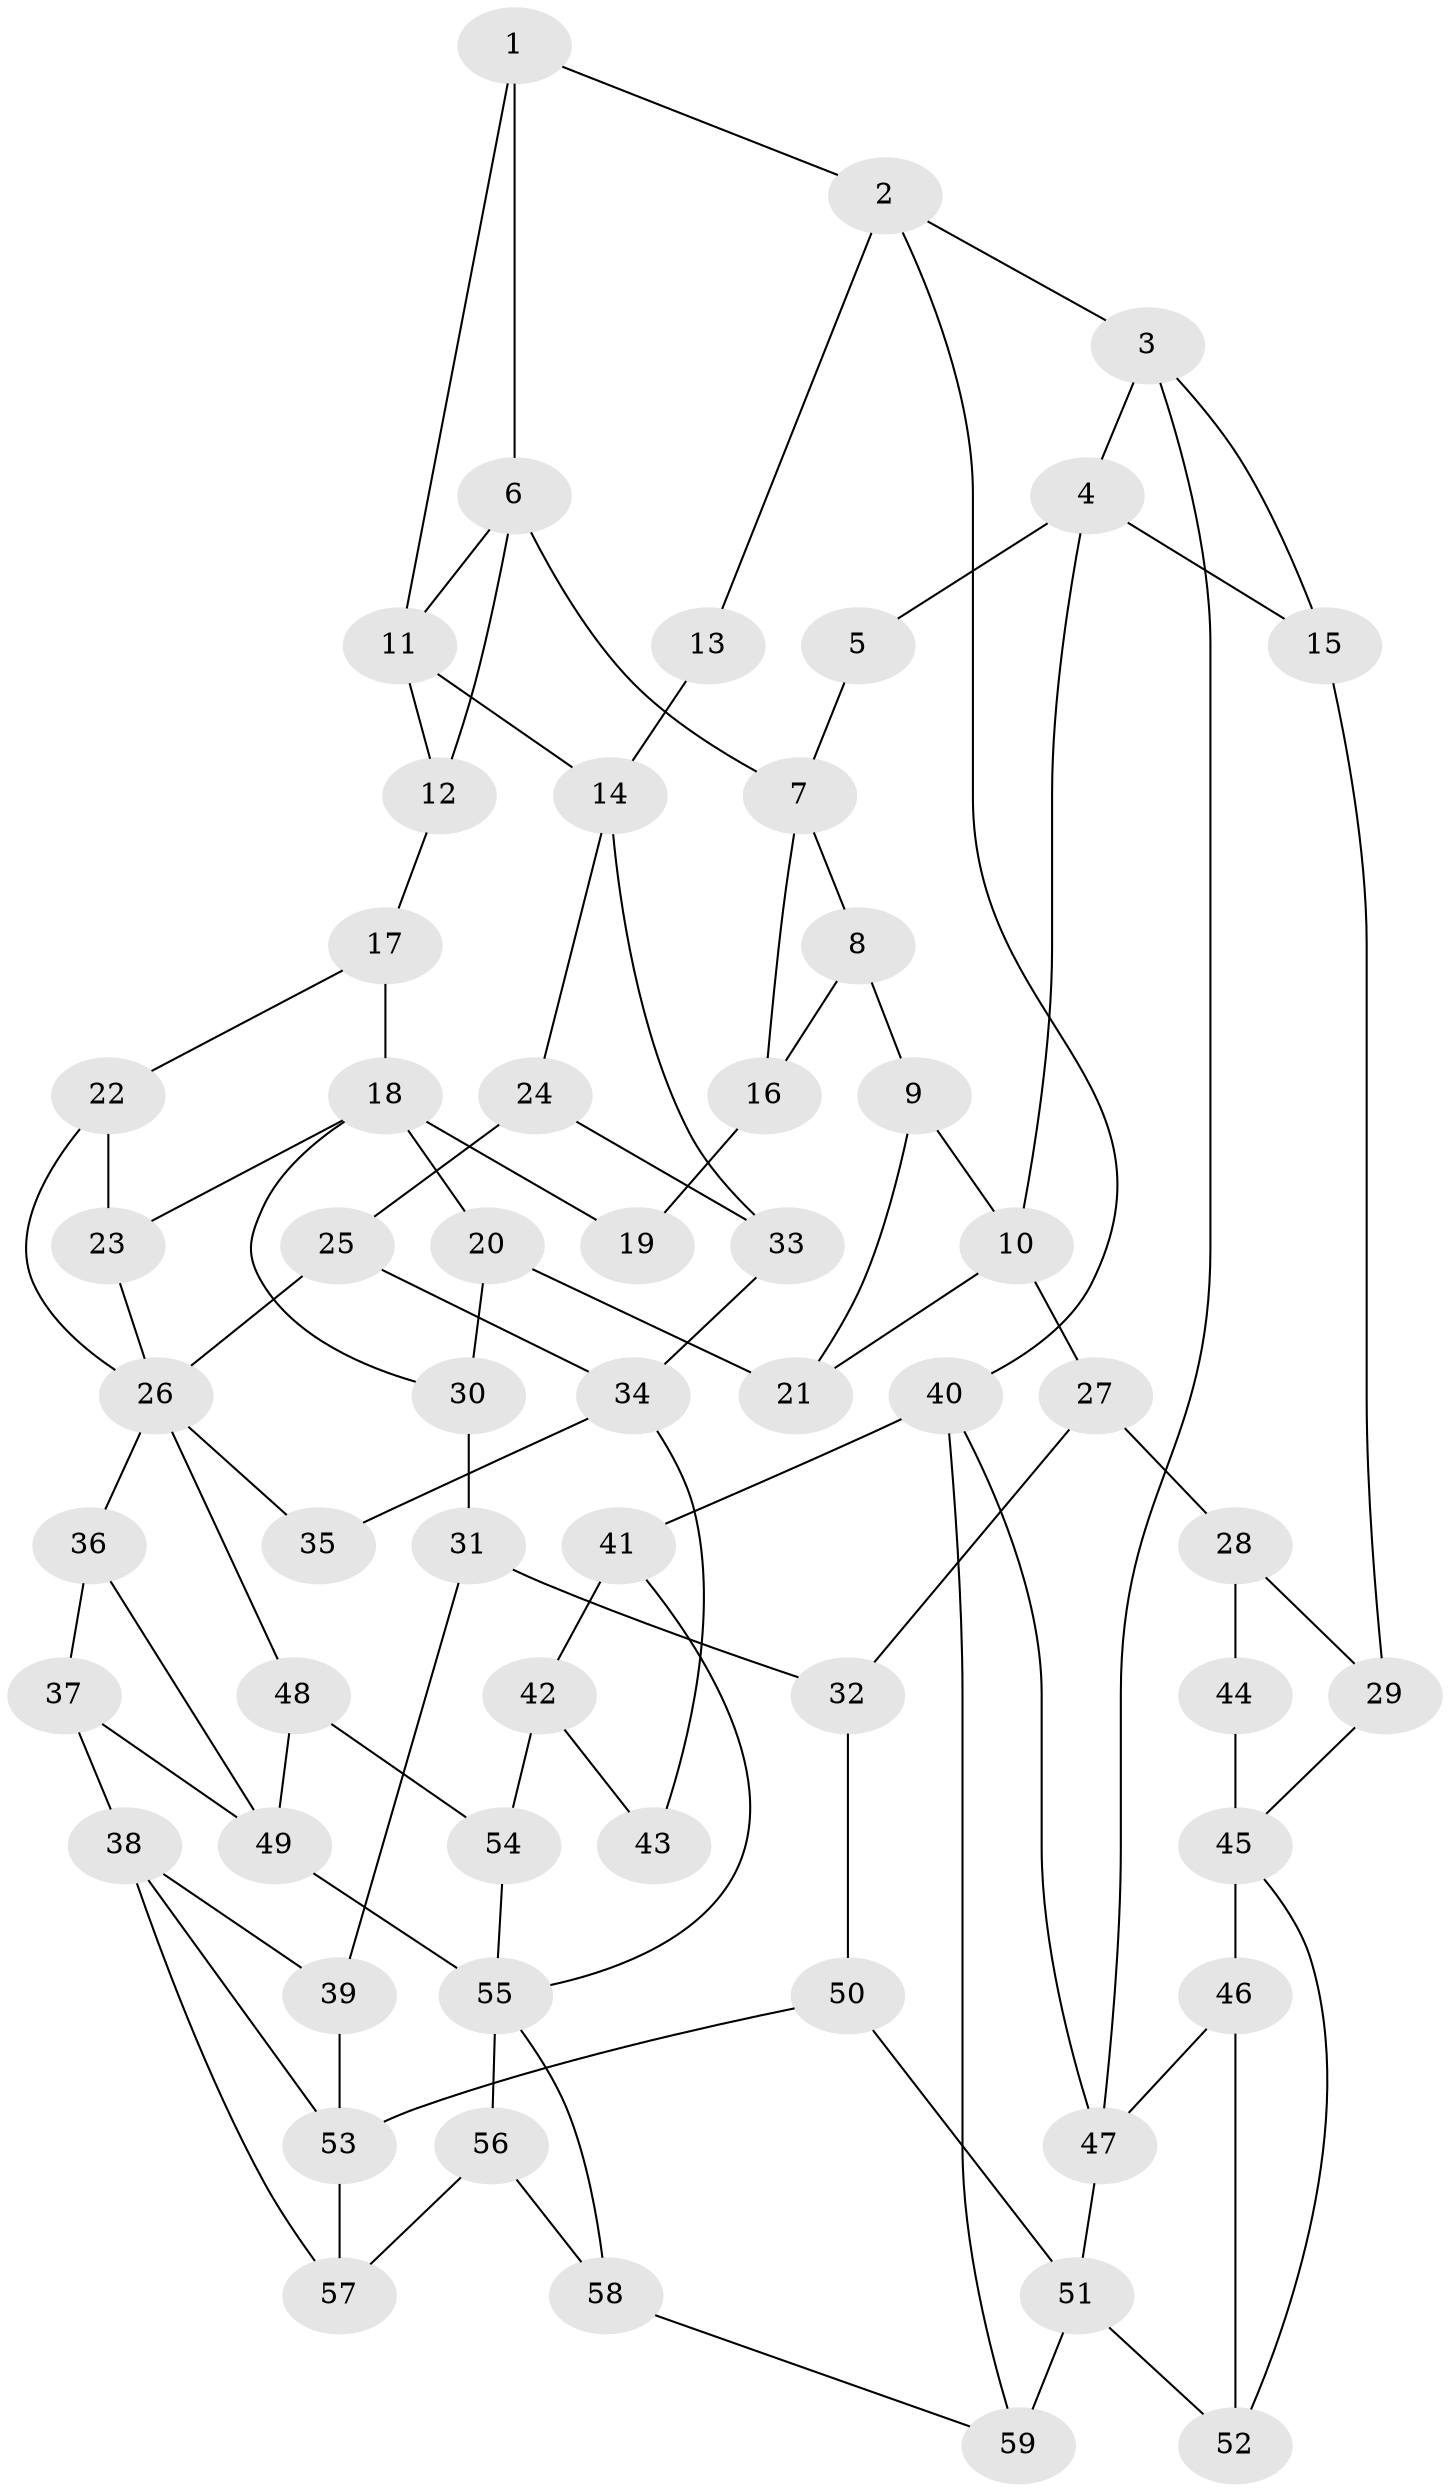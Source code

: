// original degree distribution, {3: 0.01694915254237288, 5: 0.5423728813559322, 6: 0.211864406779661, 4: 0.2288135593220339}
// Generated by graph-tools (version 1.1) at 2025/54/03/04/25 22:54:21]
// undirected, 59 vertices, 97 edges
graph export_dot {
  node [color=gray90,style=filled];
  1;
  2;
  3;
  4;
  5;
  6;
  7;
  8;
  9;
  10;
  11;
  12;
  13;
  14;
  15;
  16;
  17;
  18;
  19;
  20;
  21;
  22;
  23;
  24;
  25;
  26;
  27;
  28;
  29;
  30;
  31;
  32;
  33;
  34;
  35;
  36;
  37;
  38;
  39;
  40;
  41;
  42;
  43;
  44;
  45;
  46;
  47;
  48;
  49;
  50;
  51;
  52;
  53;
  54;
  55;
  56;
  57;
  58;
  59;
  1 -- 2 [weight=1.0];
  1 -- 6 [weight=1.0];
  1 -- 11 [weight=1.0];
  2 -- 3 [weight=1.0];
  2 -- 13 [weight=1.0];
  2 -- 40 [weight=1.0];
  3 -- 4 [weight=1.0];
  3 -- 15 [weight=1.0];
  3 -- 47 [weight=1.0];
  4 -- 5 [weight=1.0];
  4 -- 10 [weight=2.0];
  4 -- 15 [weight=1.0];
  5 -- 7 [weight=2.0];
  6 -- 7 [weight=2.0];
  6 -- 11 [weight=1.0];
  6 -- 12 [weight=2.0];
  7 -- 8 [weight=1.0];
  7 -- 16 [weight=1.0];
  8 -- 9 [weight=1.0];
  8 -- 16 [weight=1.0];
  9 -- 10 [weight=1.0];
  9 -- 21 [weight=1.0];
  10 -- 21 [weight=1.0];
  10 -- 27 [weight=2.0];
  11 -- 12 [weight=1.0];
  11 -- 14 [weight=2.0];
  12 -- 17 [weight=1.0];
  13 -- 14 [weight=2.0];
  14 -- 24 [weight=1.0];
  14 -- 33 [weight=1.0];
  15 -- 29 [weight=1.0];
  16 -- 19 [weight=1.0];
  17 -- 18 [weight=1.0];
  17 -- 22 [weight=1.0];
  18 -- 19 [weight=2.0];
  18 -- 20 [weight=1.0];
  18 -- 23 [weight=1.0];
  18 -- 30 [weight=1.0];
  20 -- 21 [weight=1.0];
  20 -- 30 [weight=1.0];
  22 -- 23 [weight=1.0];
  22 -- 26 [weight=1.0];
  23 -- 26 [weight=1.0];
  24 -- 25 [weight=1.0];
  24 -- 33 [weight=1.0];
  25 -- 26 [weight=1.0];
  25 -- 34 [weight=1.0];
  26 -- 35 [weight=1.0];
  26 -- 36 [weight=1.0];
  26 -- 48 [weight=1.0];
  27 -- 28 [weight=2.0];
  27 -- 32 [weight=1.0];
  28 -- 29 [weight=2.0];
  28 -- 44 [weight=2.0];
  29 -- 45 [weight=1.0];
  30 -- 31 [weight=1.0];
  31 -- 32 [weight=1.0];
  31 -- 39 [weight=1.0];
  32 -- 50 [weight=1.0];
  33 -- 34 [weight=1.0];
  34 -- 35 [weight=2.0];
  34 -- 43 [weight=2.0];
  36 -- 37 [weight=1.0];
  36 -- 49 [weight=1.0];
  37 -- 38 [weight=2.0];
  37 -- 49 [weight=1.0];
  38 -- 39 [weight=1.0];
  38 -- 53 [weight=2.0];
  38 -- 57 [weight=1.0];
  39 -- 53 [weight=1.0];
  40 -- 41 [weight=1.0];
  40 -- 47 [weight=1.0];
  40 -- 59 [weight=1.0];
  41 -- 42 [weight=2.0];
  41 -- 55 [weight=1.0];
  42 -- 43 [weight=2.0];
  42 -- 54 [weight=2.0];
  44 -- 45 [weight=3.0];
  45 -- 46 [weight=1.0];
  45 -- 52 [weight=1.0];
  46 -- 47 [weight=1.0];
  46 -- 52 [weight=1.0];
  47 -- 51 [weight=1.0];
  48 -- 49 [weight=1.0];
  48 -- 54 [weight=1.0];
  49 -- 55 [weight=2.0];
  50 -- 51 [weight=2.0];
  50 -- 53 [weight=2.0];
  51 -- 52 [weight=1.0];
  51 -- 59 [weight=2.0];
  53 -- 57 [weight=1.0];
  54 -- 55 [weight=1.0];
  55 -- 56 [weight=1.0];
  55 -- 58 [weight=1.0];
  56 -- 57 [weight=1.0];
  56 -- 58 [weight=1.0];
  58 -- 59 [weight=1.0];
}
